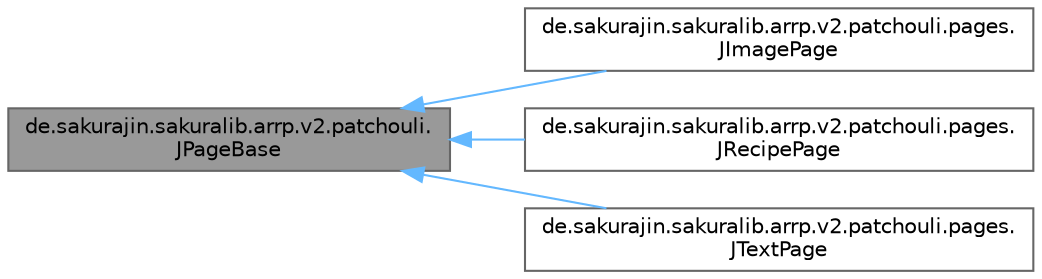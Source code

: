 digraph "de.sakurajin.sakuralib.arrp.v2.patchouli.JPageBase"
{
 // LATEX_PDF_SIZE
  bgcolor="transparent";
  edge [fontname=Helvetica,fontsize=10,labelfontname=Helvetica,labelfontsize=10];
  node [fontname=Helvetica,fontsize=10,shape=box,height=0.2,width=0.4];
  rankdir="LR";
  Node1 [label="de.sakurajin.sakuralib.arrp.v2.patchouli.\lJPageBase",height=0.2,width=0.4,color="gray40", fillcolor="grey60", style="filled", fontcolor="black",tooltip="Base class for all pages This only contains the basic data common across all page types."];
  Node1 -> Node2 [dir="back",color="steelblue1",style="solid"];
  Node2 [label="de.sakurajin.sakuralib.arrp.v2.patchouli.pages.\lJImagePage",height=0.2,width=0.4,color="gray40", fillcolor="white", style="filled",URL="$classde_1_1sakurajin_1_1sakuralib_1_1arrp_1_1v2_1_1patchouli_1_1pages_1_1JImagePage.html",tooltip="A page containing images."];
  Node1 -> Node3 [dir="back",color="steelblue1",style="solid"];
  Node3 [label="de.sakurajin.sakuralib.arrp.v2.patchouli.pages.\lJRecipePage",height=0.2,width=0.4,color="gray40", fillcolor="white", style="filled",URL="$classde_1_1sakurajin_1_1sakuralib_1_1arrp_1_1v2_1_1patchouli_1_1pages_1_1JRecipePage.html",tooltip="A page containing 1 or 2 recipes."];
  Node1 -> Node4 [dir="back",color="steelblue1",style="solid"];
  Node4 [label="de.sakurajin.sakuralib.arrp.v2.patchouli.pages.\lJTextPage",height=0.2,width=0.4,color="gray40", fillcolor="white", style="filled",URL="$classde_1_1sakurajin_1_1sakuralib_1_1arrp_1_1v2_1_1patchouli_1_1pages_1_1JTextPage.html",tooltip="A page containing only text."];
}

